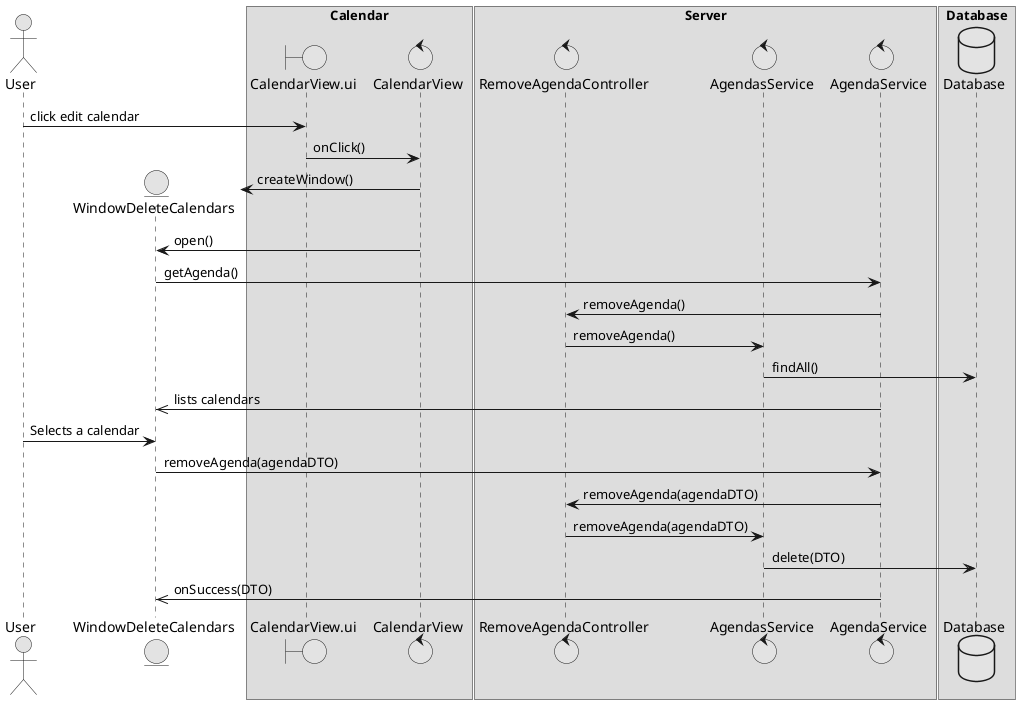 @startuml  design3
skinparam handwritten false
skinparam monochrome true
skinparam packageStyle rect
skinparam defaultFontName FG Virgil
skinparam shadowing false

actor User
boundary CalendarView.ui
control CalendarView
entity WindowDeleteCalendars
control AgendaService
control RemoveAgendaController
control AgendasService
database Database

box "Calendar"
participant CalendarView.ui
participant CalendarView
end box

box "Server"
participant RemoveAgendaController
participant AgendasService
participant AgendaService
end box

box "Database"
participant Database
end box

User -> CalendarView.ui : click edit calendar
CalendarView.ui -> CalendarView : onClick()
create WindowDeleteCalendars
CalendarView -> WindowDeleteCalendars : createWindow()
CalendarView -> WindowDeleteCalendars : open()
WindowDeleteCalendars -> AgendaService : getAgenda()
AgendaService -> RemoveAgendaController : removeAgenda()
RemoveAgendaController -> AgendasService : removeAgenda()
AgendasService -> Database : findAll()
AgendaService ->> WindowDeleteCalendars : lists calendars
User -> WindowDeleteCalendars : Selects a calendar
WindowDeleteCalendars -> AgendaService : removeAgenda(agendaDTO)
AgendaService -> RemoveAgendaController : removeAgenda(agendaDTO)
RemoveAgendaController -> AgendasService : removeAgenda(agendaDTO)
AgendasService -> Database : delete(DTO)
AgendaService ->> WindowDeleteCalendars : onSuccess(DTO)

@enduml
